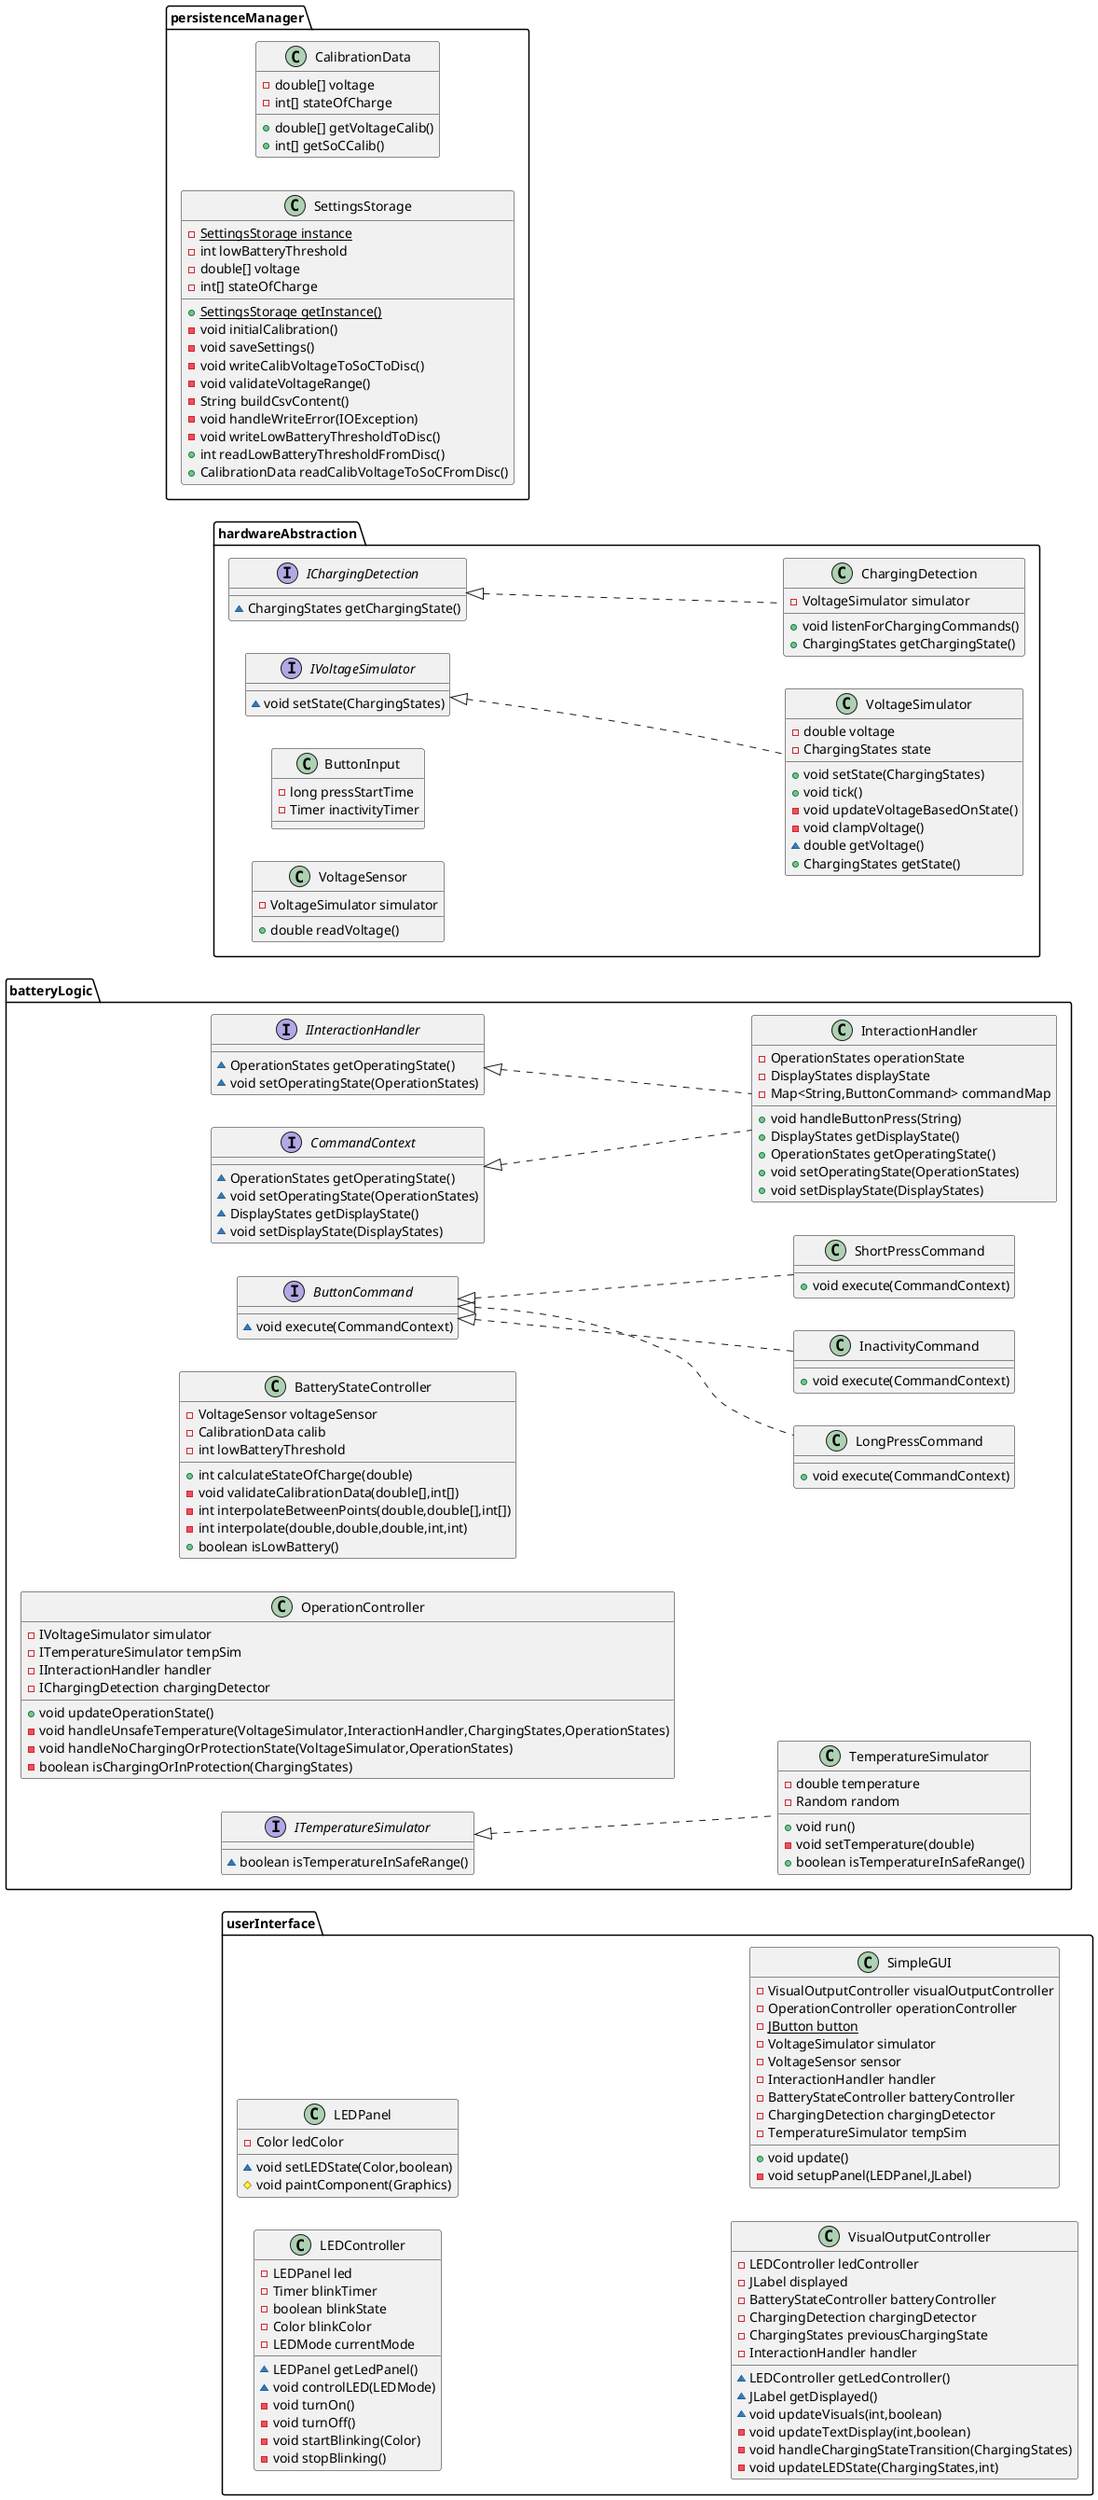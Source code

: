 @startuml
left to right direction
class batteryLogic.TemperatureSimulator {
- double temperature
- Random random
+ void run()
- void setTemperature(double)
+ boolean isTemperatureInSafeRange()
}


class hardwareAbstraction.VoltageSimulator {
- double voltage
- ChargingStates state
+ void setState(ChargingStates)
+ void tick()
- void updateVoltageBasedOnState()
- void clampVoltage()
~ double getVoltage()
+ ChargingStates getState()
}


interface batteryLogic.IInteractionHandler {
~ OperationStates getOperatingState()
~ void setOperatingState(OperationStates)
}

class userInterface.LEDController {
- LEDPanel led
- Timer blinkTimer
- boolean blinkState
- Color blinkColor
- LEDMode currentMode
~ LEDPanel getLedPanel()
~ void controlLED(LEDMode)
- void turnOn()
- void turnOff()
- void startBlinking(Color)
- void stopBlinking()
}

class batteryLogic.InteractionHandler {
- OperationStates operationState
- DisplayStates displayState
- Map<String,ButtonCommand> commandMap
+ void handleButtonPress(String)
+ DisplayStates getDisplayState()
+ OperationStates getOperatingState()
+ void setOperatingState(OperationStates)
+ void setDisplayState(DisplayStates)
}


interface hardwareAbstraction.IChargingDetection {
~ ChargingStates getChargingState()
}

class persistenceManager.CalibrationData {
- double[] voltage
- int[] stateOfCharge
+ double[] getVoltageCalib()
+ int[] getSoCCalib()
}

class batteryLogic.LongPressCommand {
+ void execute(CommandContext)
}

interface hardwareAbstraction.IVoltageSimulator {
~ void setState(ChargingStates)
}

class userInterface.LEDPanel {
- Color ledColor
~ void setLEDState(Color,boolean)
# void paintComponent(Graphics)
}


class batteryLogic.InactivityCommand {
+ void execute(CommandContext)
}

class hardwareAbstraction.ButtonInput {
- long pressStartTime
- Timer inactivityTimer
}

class hardwareAbstraction.ChargingDetection {
- VoltageSimulator simulator
+ void listenForChargingCommands()
+ ChargingStates getChargingState()
}


interface batteryLogic.ButtonCommand {
~ void execute(CommandContext)
}

interface batteryLogic.CommandContext {
~ OperationStates getOperatingState()
~ void setOperatingState(OperationStates)
~ DisplayStates getDisplayState()
~ void setDisplayState(DisplayStates)
}

class hardwareAbstraction.VoltageSensor {
- VoltageSimulator simulator
+ double readVoltage()
}


class userInterface.VisualOutputController {
- LEDController ledController
- JLabel displayed
- BatteryStateController batteryController
- ChargingDetection chargingDetector
- ChargingStates previousChargingState
- InteractionHandler handler
~ LEDController getLedController()
~ JLabel getDisplayed()
~ void updateVisuals(int,boolean)
- void updateTextDisplay(int,boolean)
- void handleChargingStateTransition(ChargingStates)
- void updateLEDState(ChargingStates,int)
}

class userInterface.SimpleGUI {
- VisualOutputController visualOutputController
- OperationController operationController
- {static} JButton button
- VoltageSimulator simulator
- VoltageSensor sensor
- InteractionHandler handler
- BatteryStateController batteryController
- ChargingDetection chargingDetector
- TemperatureSimulator tempSim
+ void update()
- void setupPanel(LEDPanel,JLabel)
}


class batteryLogic.BatteryStateController {
- VoltageSensor voltageSensor
- CalibrationData calib
- int lowBatteryThreshold
+ int calculateStateOfCharge(double)
- void validateCalibrationData(double[],int[])
- int interpolateBetweenPoints(double,double[],int[])
- int interpolate(double,double,double,int,int)
+ boolean isLowBattery()
}


class batteryLogic.OperationController {
- IVoltageSimulator simulator
- ITemperatureSimulator tempSim
- IInteractionHandler handler
- IChargingDetection chargingDetector
+ void updateOperationState()
- void handleUnsafeTemperature(VoltageSimulator,InteractionHandler,ChargingStates,OperationStates)
- void handleNoChargingOrProtectionState(VoltageSimulator,OperationStates)
- boolean isChargingOrInProtection(ChargingStates)
}


class persistenceManager.SettingsStorage {
- {static} SettingsStorage instance
- int lowBatteryThreshold
- double[] voltage
- int[] stateOfCharge
+ {static} SettingsStorage getInstance()
- void initialCalibration()
- void saveSettings()
- void writeCalibVoltageToSoCToDisc()
- void validateVoltageRange()
- String buildCsvContent()
- void handleWriteError(IOException)
- void writeLowBatteryThresholdToDisc()
+ int readLowBatteryThresholdFromDisc()
+ CalibrationData readCalibVoltageToSoCFromDisc()
}


class batteryLogic.ShortPressCommand {
+ void execute(CommandContext)
}

interface batteryLogic.ITemperatureSimulator {
~ boolean isTemperatureInSafeRange()
}



batteryLogic.ITemperatureSimulator <|.. batteryLogic.TemperatureSimulator
hardwareAbstraction.IVoltageSimulator <|.. hardwareAbstraction.VoltageSimulator
batteryLogic.CommandContext <|.. batteryLogic.InteractionHandler
batteryLogic.IInteractionHandler <|.. batteryLogic.InteractionHandler
batteryLogic.ButtonCommand <|.. batteryLogic.LongPressCommand
batteryLogic.ButtonCommand <|.. batteryLogic.InactivityCommand
hardwareAbstraction.IChargingDetection <|.. hardwareAbstraction.ChargingDetection
batteryLogic.ButtonCommand <|.. batteryLogic.ShortPressCommand
@enduml